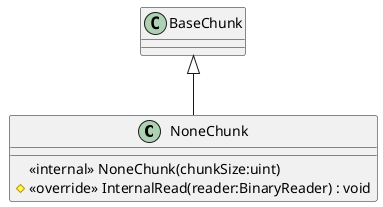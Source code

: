 @startuml
class NoneChunk {
    <<internal>> NoneChunk(chunkSize:uint)
    # <<override>> InternalRead(reader:BinaryReader) : void
}
BaseChunk <|-- NoneChunk
@enduml
